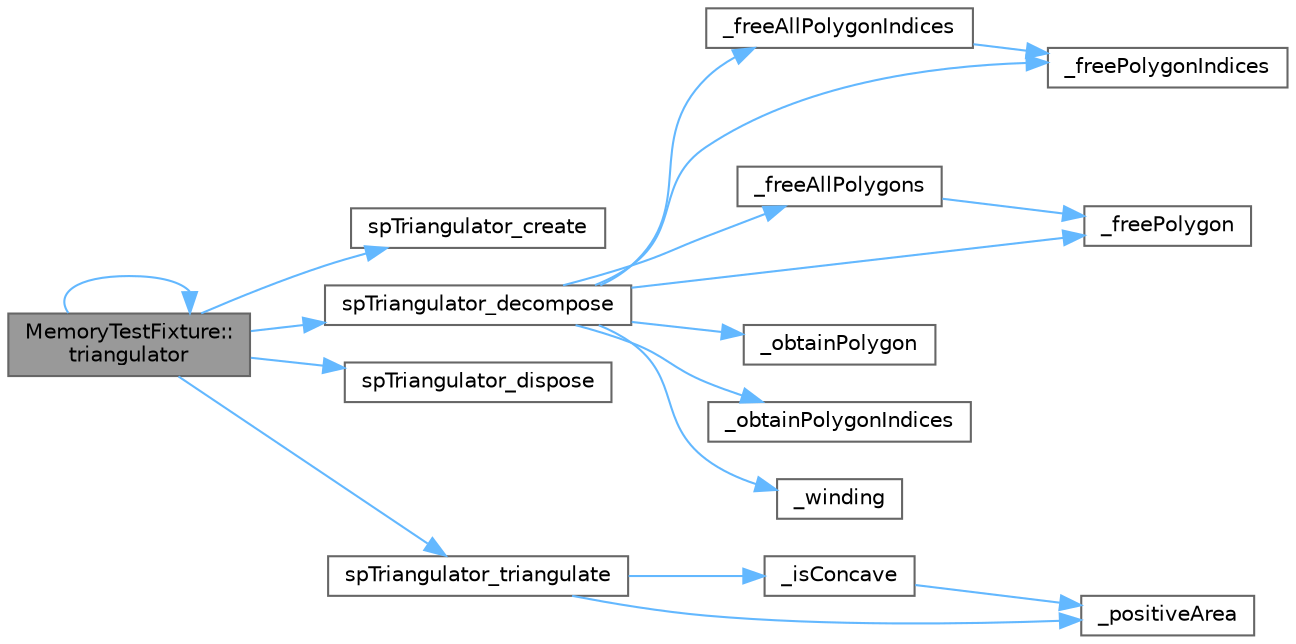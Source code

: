 digraph "MemoryTestFixture::triangulator"
{
 // LATEX_PDF_SIZE
  bgcolor="transparent";
  edge [fontname=Helvetica,fontsize=10,labelfontname=Helvetica,labelfontsize=10];
  node [fontname=Helvetica,fontsize=10,shape=box,height=0.2,width=0.4];
  rankdir="LR";
  Node1 [id="Node000001",label="MemoryTestFixture::\ltriangulator",height=0.2,width=0.4,color="gray40", fillcolor="grey60", style="filled", fontcolor="black",tooltip=" "];
  Node1 -> Node2 [id="edge1_Node000001_Node000002",color="steelblue1",style="solid",tooltip=" "];
  Node2 [id="Node000002",label="spTriangulator_create",height=0.2,width=0.4,color="grey40", fillcolor="white", style="filled",URL="$_triangulator_8c.html#aa64b8564bb93bd7fa2ef6cd7fb250d43",tooltip=" "];
  Node1 -> Node3 [id="edge2_Node000001_Node000003",color="steelblue1",style="solid",tooltip=" "];
  Node3 [id="Node000003",label="spTriangulator_decompose",height=0.2,width=0.4,color="grey40", fillcolor="white", style="filled",URL="$_triangulator_8c.html#ad2e0729c56a917868f3de1b1d2f7aced",tooltip=" "];
  Node3 -> Node4 [id="edge3_Node000003_Node000004",color="steelblue1",style="solid",tooltip=" "];
  Node4 [id="Node000004",label="_freeAllPolygonIndices",height=0.2,width=0.4,color="grey40", fillcolor="white", style="filled",URL="$_triangulator_8c.html#aa7c78bcb6e37a06a9afe42f423ca84fb",tooltip=" "];
  Node4 -> Node5 [id="edge4_Node000004_Node000005",color="steelblue1",style="solid",tooltip=" "];
  Node5 [id="Node000005",label="_freePolygonIndices",height=0.2,width=0.4,color="grey40", fillcolor="white", style="filled",URL="$_triangulator_8c.html#a81da489b1a1a9e15f5d3da9064463331",tooltip=" "];
  Node3 -> Node6 [id="edge5_Node000003_Node000006",color="steelblue1",style="solid",tooltip=" "];
  Node6 [id="Node000006",label="_freeAllPolygons",height=0.2,width=0.4,color="grey40", fillcolor="white", style="filled",URL="$_triangulator_8c.html#ad63199983e6e2669083b209cb5458fde",tooltip=" "];
  Node6 -> Node7 [id="edge6_Node000006_Node000007",color="steelblue1",style="solid",tooltip=" "];
  Node7 [id="Node000007",label="_freePolygon",height=0.2,width=0.4,color="grey40", fillcolor="white", style="filled",URL="$_triangulator_8c.html#abdd4627d77c6240ce949f0340abe12ed",tooltip=" "];
  Node3 -> Node7 [id="edge7_Node000003_Node000007",color="steelblue1",style="solid",tooltip=" "];
  Node3 -> Node5 [id="edge8_Node000003_Node000005",color="steelblue1",style="solid",tooltip=" "];
  Node3 -> Node8 [id="edge9_Node000003_Node000008",color="steelblue1",style="solid",tooltip=" "];
  Node8 [id="Node000008",label="_obtainPolygon",height=0.2,width=0.4,color="grey40", fillcolor="white", style="filled",URL="$_triangulator_8c.html#ae44839c147cb8c02010e9a3e9cb44806",tooltip=" "];
  Node3 -> Node9 [id="edge10_Node000003_Node000009",color="steelblue1",style="solid",tooltip=" "];
  Node9 [id="Node000009",label="_obtainPolygonIndices",height=0.2,width=0.4,color="grey40", fillcolor="white", style="filled",URL="$_triangulator_8c.html#aef9cbcf4697c2e86dd4c2533649f6359",tooltip=" "];
  Node3 -> Node10 [id="edge11_Node000003_Node000010",color="steelblue1",style="solid",tooltip=" "];
  Node10 [id="Node000010",label="_winding",height=0.2,width=0.4,color="grey40", fillcolor="white", style="filled",URL="$_triangulator_8c.html#a4dba4185d81fcf488d226844fb5dafcf",tooltip=" "];
  Node1 -> Node11 [id="edge12_Node000001_Node000011",color="steelblue1",style="solid",tooltip=" "];
  Node11 [id="Node000011",label="spTriangulator_dispose",height=0.2,width=0.4,color="grey40", fillcolor="white", style="filled",URL="$_triangulator_8c.html#a60d6137c501b44c4dba6ae5f156564d3",tooltip=" "];
  Node1 -> Node12 [id="edge13_Node000001_Node000012",color="steelblue1",style="solid",tooltip=" "];
  Node12 [id="Node000012",label="spTriangulator_triangulate",height=0.2,width=0.4,color="grey40", fillcolor="white", style="filled",URL="$_triangulator_8c.html#ae76f626ef4f2b4eb446fe969cfce6647",tooltip=" "];
  Node12 -> Node13 [id="edge14_Node000012_Node000013",color="steelblue1",style="solid",tooltip=" "];
  Node13 [id="Node000013",label="_isConcave",height=0.2,width=0.4,color="grey40", fillcolor="white", style="filled",URL="$_triangulator_8c.html#a4fac28b949166a1cb1fdd43e580c1f61",tooltip=" "];
  Node13 -> Node14 [id="edge15_Node000013_Node000014",color="steelblue1",style="solid",tooltip=" "];
  Node14 [id="Node000014",label="_positiveArea",height=0.2,width=0.4,color="grey40", fillcolor="white", style="filled",URL="$_triangulator_8c.html#af98a4e23566015e814d9a955c7fde3e0",tooltip=" "];
  Node12 -> Node14 [id="edge16_Node000012_Node000014",color="steelblue1",style="solid",tooltip=" "];
  Node1 -> Node1 [id="edge17_Node000001_Node000001",color="steelblue1",style="solid",tooltip=" "];
}

